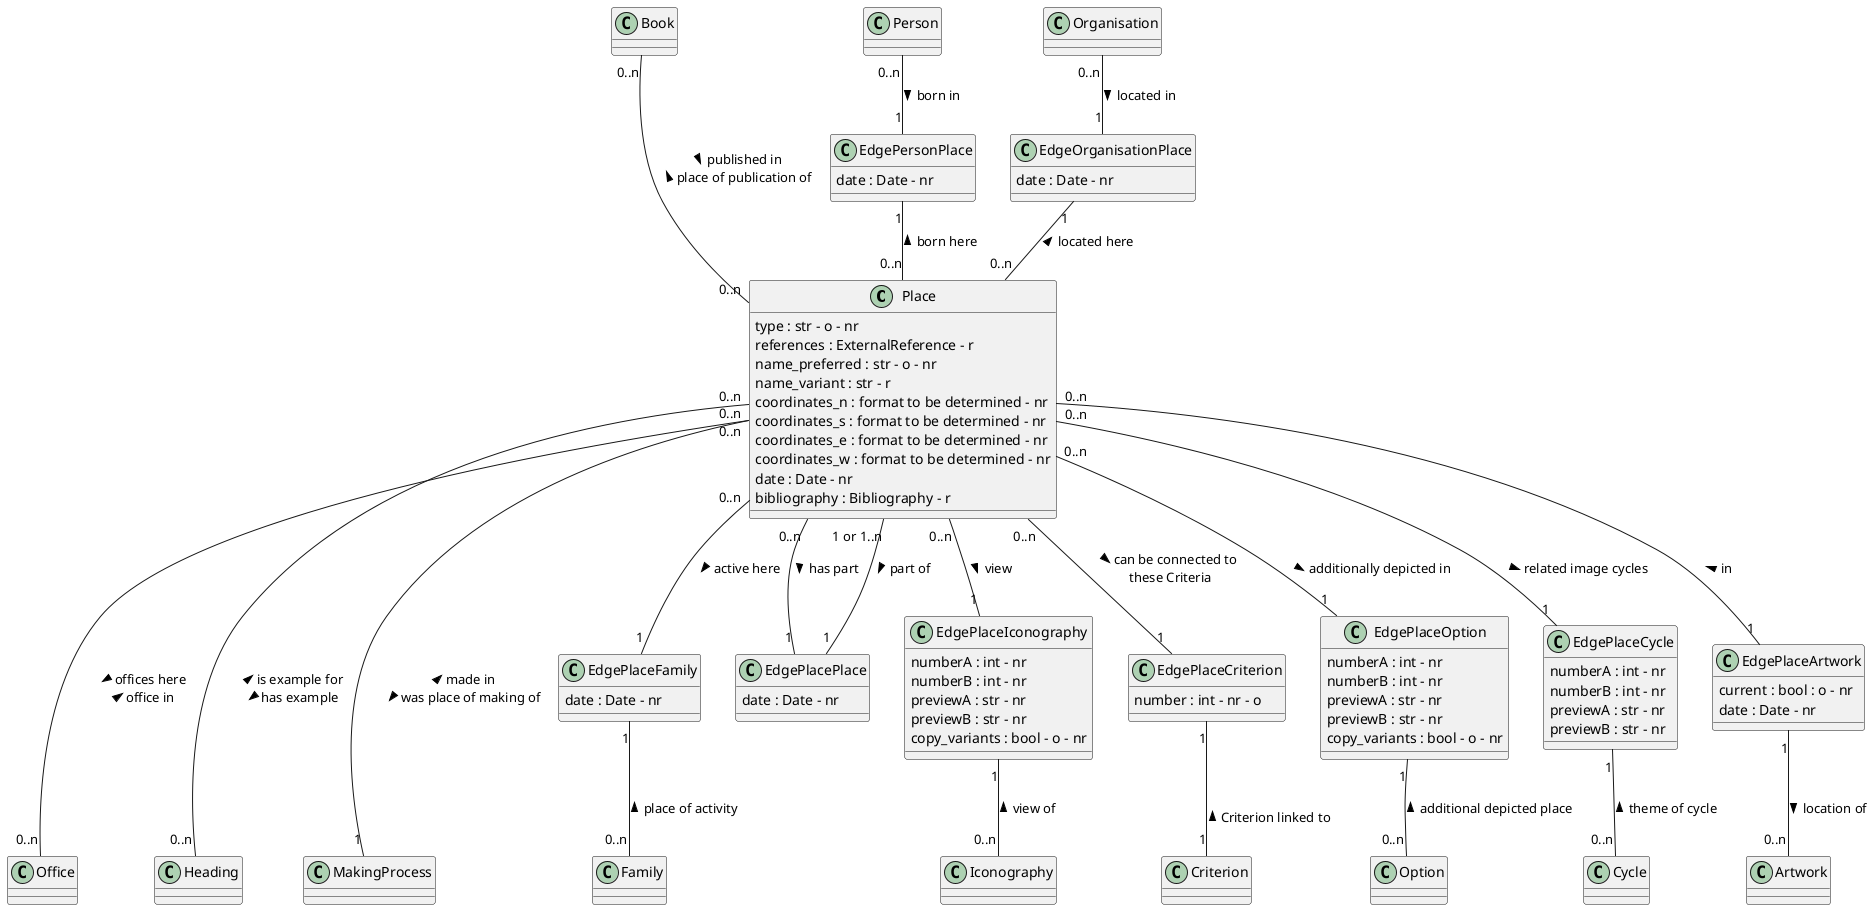 @startuml Place 

class Place
Place : type : str - o - nr
Place : references : ExternalReference - r
Place : name_preferred : str - o - nr
Place : name_variant : str - r
Place : coordinates_n : format to be determined - nr
Place : coordinates_s : format to be determined - nr
Place : coordinates_e : format to be determined - nr
Place : coordinates_w : format to be determined - nr
Place : date : Date - nr
Place : bibliography : Bibliography - r


class Person 

class Family

class Office

class Organisation

class Place 

class Iconography

class Option 
    
class Criterion

class Cycle

class Book

class Heading

class MakingProcess

class Artwork

class EdgePersonPlace
EdgePersonPlace : date : Date - nr

class EdgePlaceFamily
EdgePlaceFamily : date : Date - nr

class EdgeOrganisationPlace
EdgeOrganisationPlace : date : Date - nr

class EdgePlacePlace
EdgePlacePlace : date : Date - nr

class EdgePlaceIconography
EdgePlaceIconography : numberA : int - nr
EdgePlaceIconography : numberB : int - nr
EdgePlaceIconography : previewA : str - nr
EdgePlaceIconography : previewB : str - nr
EdgePlaceIconography : copy_variants : bool - o - nr

class EdgePlaceCriterion
EdgePlaceCriterion : number : int - nr - o 

class EdgePlaceOption
EdgePlaceOption : numberA : int - nr
EdgePlaceOption : numberB : int - nr
EdgePlaceOption : previewA : str - nr
EdgePlaceOption : previewB : str - nr
EdgePlaceOption : copy_variants : bool - o - nr

class EdgePlaceCycle
EdgePlaceCycle : numberA : int - nr
EdgePlaceCycle : numberB : int - nr
EdgePlaceCycle : previewA : str - nr
EdgePlaceCycle : previewB : str - nr

class EdgePlaceArtwork
EdgePlaceArtwork : current : bool : o - nr
EdgePlaceArtwork : date : Date - nr

Person "0..n" -- "1" EdgePersonPlace : born in >
EdgePersonPlace "1" -- "0..n" Place : born here <

Place "0..n" -- "1" EdgePlaceFamily: active here >
EdgePlaceFamily "1" -- "0..n" Family : place of activity <

Place "0..n" --- "0..n" Office : > offices here \n office in <

Organisation "0..n" -- "1" EdgeOrganisationPlace : located in >
EdgeOrganisationPlace "1" -- "0..n" Place : located here <

Place "0..n" -- "1" EdgePlacePlace : has part >
EdgePlacePlace "1" -- "1 or 1..n" Place : part of <

Place "0..n" -- "1" EdgePlaceIconography : view >
EdgePlaceIconography "1" -- "0..n" Iconography : view of <

Place "0..n" -- "1" EdgePlaceCriterion : > can be connected to \n these Criteria 
EdgePlaceCriterion "1" -- "1" Criterion : \n Criterion linked to <

Place "0..n" -- "1" EdgePlaceOption : additionally depicted in >
EdgePlaceOption "1" -- "0..n" Option : additional depicted place <


Place "0..n" -- "1" EdgePlaceCycle : related image cycles >
EdgePlaceCycle "1" -- "0..n" Cycle : theme of cycle <

Book "0..n" --- "0..n" Place : > published in  \n place of publication of <

Place "0..n" --- "0..n" Heading : < is example for \n has example >

Place "0..n" --- "1" MakingProcess : < made in \n was place of making of >

Place "0..n" -- "1" EdgePlaceArtwork : < in
EdgePlaceArtwork  "1" -- "0..n" Artwork :   location of >

@enduml 
